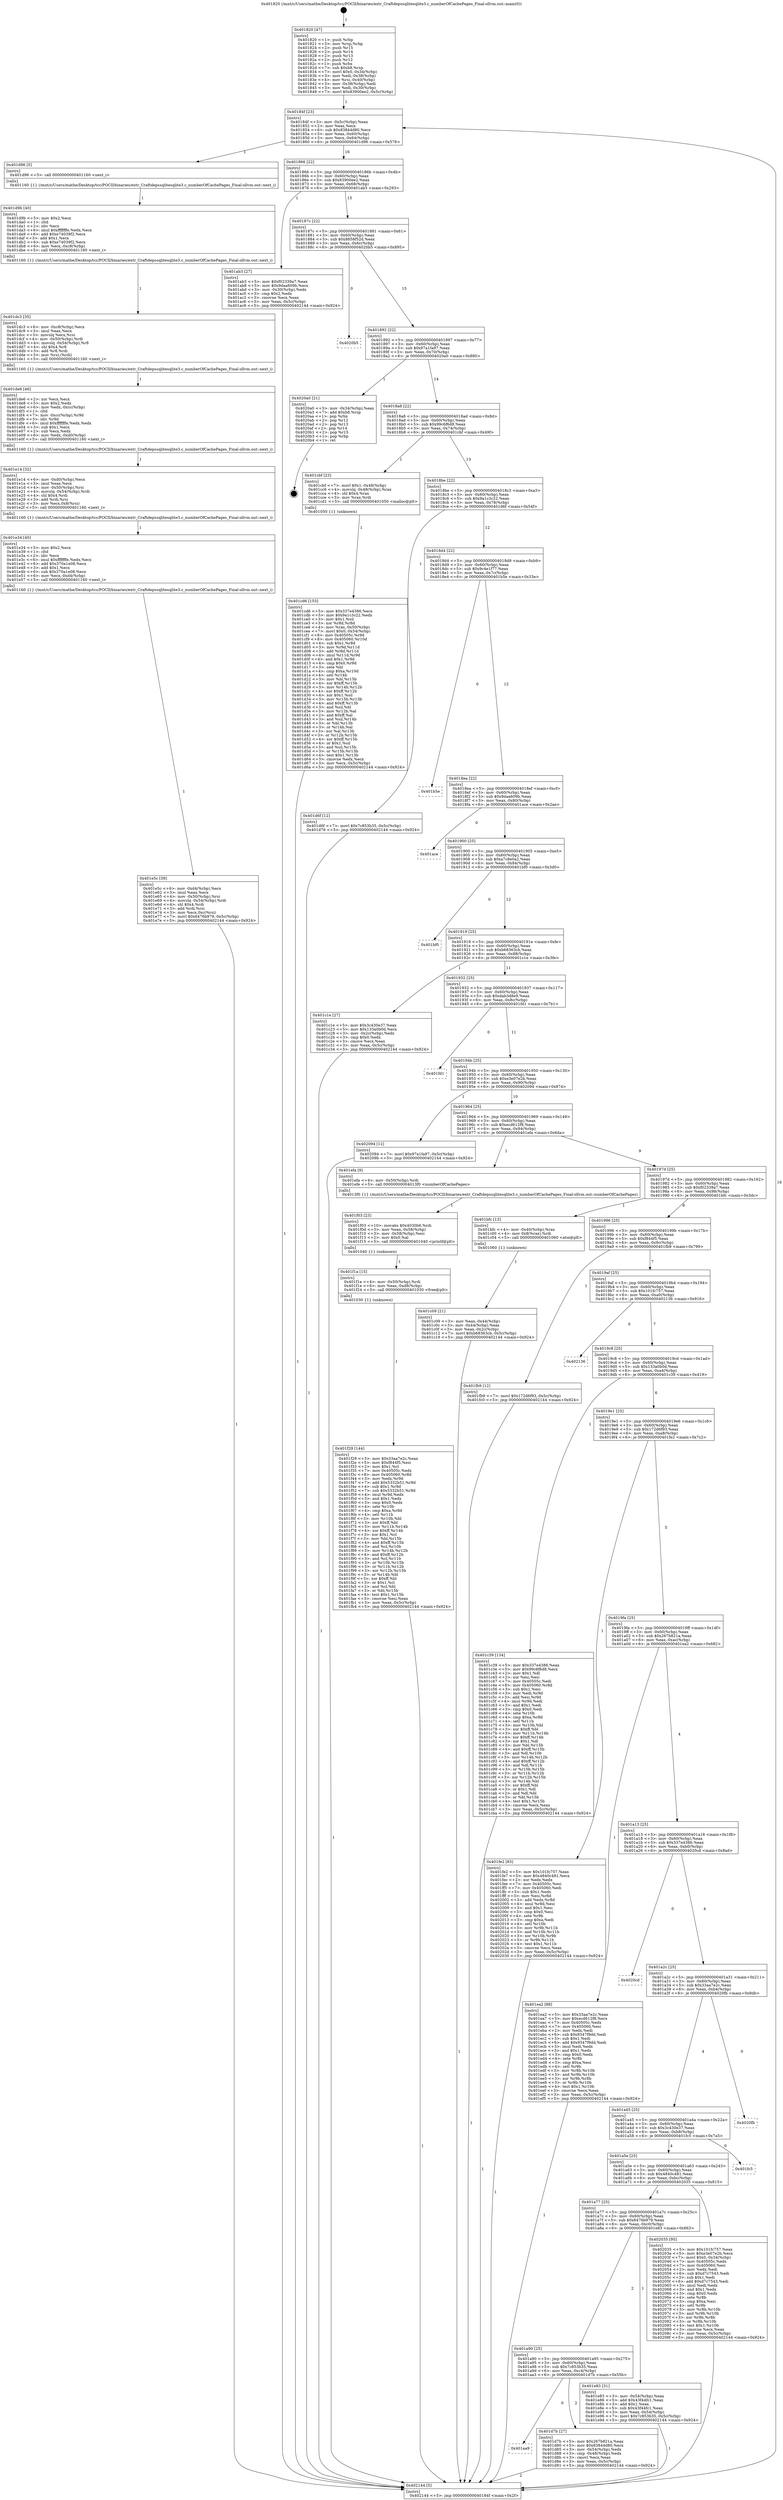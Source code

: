 digraph "0x401820" {
  label = "0x401820 (/mnt/c/Users/mathe/Desktop/tcc/POCII/binaries/extr_Craftdepssqlitesqlite3.c_numberOfCachePages_Final-ollvm.out::main(0))"
  labelloc = "t"
  node[shape=record]

  Entry [label="",width=0.3,height=0.3,shape=circle,fillcolor=black,style=filled]
  "0x40184f" [label="{
     0x40184f [23]\l
     | [instrs]\l
     &nbsp;&nbsp;0x40184f \<+3\>: mov -0x5c(%rbp),%eax\l
     &nbsp;&nbsp;0x401852 \<+2\>: mov %eax,%ecx\l
     &nbsp;&nbsp;0x401854 \<+6\>: sub $0x83844d80,%ecx\l
     &nbsp;&nbsp;0x40185a \<+3\>: mov %eax,-0x60(%rbp)\l
     &nbsp;&nbsp;0x40185d \<+3\>: mov %ecx,-0x64(%rbp)\l
     &nbsp;&nbsp;0x401860 \<+6\>: je 0000000000401d96 \<main+0x576\>\l
  }"]
  "0x401d96" [label="{
     0x401d96 [5]\l
     | [instrs]\l
     &nbsp;&nbsp;0x401d96 \<+5\>: call 0000000000401160 \<next_i\>\l
     | [calls]\l
     &nbsp;&nbsp;0x401160 \{1\} (/mnt/c/Users/mathe/Desktop/tcc/POCII/binaries/extr_Craftdepssqlitesqlite3.c_numberOfCachePages_Final-ollvm.out::next_i)\l
  }"]
  "0x401866" [label="{
     0x401866 [22]\l
     | [instrs]\l
     &nbsp;&nbsp;0x401866 \<+5\>: jmp 000000000040186b \<main+0x4b\>\l
     &nbsp;&nbsp;0x40186b \<+3\>: mov -0x60(%rbp),%eax\l
     &nbsp;&nbsp;0x40186e \<+5\>: sub $0x83900ee2,%eax\l
     &nbsp;&nbsp;0x401873 \<+3\>: mov %eax,-0x68(%rbp)\l
     &nbsp;&nbsp;0x401876 \<+6\>: je 0000000000401ab3 \<main+0x293\>\l
  }"]
  Exit [label="",width=0.3,height=0.3,shape=circle,fillcolor=black,style=filled,peripheries=2]
  "0x401ab3" [label="{
     0x401ab3 [27]\l
     | [instrs]\l
     &nbsp;&nbsp;0x401ab3 \<+5\>: mov $0xf02339a7,%eax\l
     &nbsp;&nbsp;0x401ab8 \<+5\>: mov $0x9daa609b,%ecx\l
     &nbsp;&nbsp;0x401abd \<+3\>: mov -0x30(%rbp),%edx\l
     &nbsp;&nbsp;0x401ac0 \<+3\>: cmp $0x2,%edx\l
     &nbsp;&nbsp;0x401ac3 \<+3\>: cmovne %ecx,%eax\l
     &nbsp;&nbsp;0x401ac6 \<+3\>: mov %eax,-0x5c(%rbp)\l
     &nbsp;&nbsp;0x401ac9 \<+5\>: jmp 0000000000402144 \<main+0x924\>\l
  }"]
  "0x40187c" [label="{
     0x40187c [22]\l
     | [instrs]\l
     &nbsp;&nbsp;0x40187c \<+5\>: jmp 0000000000401881 \<main+0x61\>\l
     &nbsp;&nbsp;0x401881 \<+3\>: mov -0x60(%rbp),%eax\l
     &nbsp;&nbsp;0x401884 \<+5\>: sub $0x8858f52d,%eax\l
     &nbsp;&nbsp;0x401889 \<+3\>: mov %eax,-0x6c(%rbp)\l
     &nbsp;&nbsp;0x40188c \<+6\>: je 00000000004020b5 \<main+0x895\>\l
  }"]
  "0x402144" [label="{
     0x402144 [5]\l
     | [instrs]\l
     &nbsp;&nbsp;0x402144 \<+5\>: jmp 000000000040184f \<main+0x2f\>\l
  }"]
  "0x401820" [label="{
     0x401820 [47]\l
     | [instrs]\l
     &nbsp;&nbsp;0x401820 \<+1\>: push %rbp\l
     &nbsp;&nbsp;0x401821 \<+3\>: mov %rsp,%rbp\l
     &nbsp;&nbsp;0x401824 \<+2\>: push %r15\l
     &nbsp;&nbsp;0x401826 \<+2\>: push %r14\l
     &nbsp;&nbsp;0x401828 \<+2\>: push %r13\l
     &nbsp;&nbsp;0x40182a \<+2\>: push %r12\l
     &nbsp;&nbsp;0x40182c \<+1\>: push %rbx\l
     &nbsp;&nbsp;0x40182d \<+7\>: sub $0xb8,%rsp\l
     &nbsp;&nbsp;0x401834 \<+7\>: movl $0x0,-0x34(%rbp)\l
     &nbsp;&nbsp;0x40183b \<+3\>: mov %edi,-0x38(%rbp)\l
     &nbsp;&nbsp;0x40183e \<+4\>: mov %rsi,-0x40(%rbp)\l
     &nbsp;&nbsp;0x401842 \<+3\>: mov -0x38(%rbp),%edi\l
     &nbsp;&nbsp;0x401845 \<+3\>: mov %edi,-0x30(%rbp)\l
     &nbsp;&nbsp;0x401848 \<+7\>: movl $0x83900ee2,-0x5c(%rbp)\l
  }"]
  "0x401f29" [label="{
     0x401f29 [144]\l
     | [instrs]\l
     &nbsp;&nbsp;0x401f29 \<+5\>: mov $0x33aa7e2c,%eax\l
     &nbsp;&nbsp;0x401f2e \<+5\>: mov $0xf844f5,%esi\l
     &nbsp;&nbsp;0x401f33 \<+2\>: mov $0x1,%cl\l
     &nbsp;&nbsp;0x401f35 \<+7\>: mov 0x40505c,%edx\l
     &nbsp;&nbsp;0x401f3c \<+8\>: mov 0x405060,%r8d\l
     &nbsp;&nbsp;0x401f44 \<+3\>: mov %edx,%r9d\l
     &nbsp;&nbsp;0x401f47 \<+7\>: add $0x5332b51,%r9d\l
     &nbsp;&nbsp;0x401f4e \<+4\>: sub $0x1,%r9d\l
     &nbsp;&nbsp;0x401f52 \<+7\>: sub $0x5332b51,%r9d\l
     &nbsp;&nbsp;0x401f59 \<+4\>: imul %r9d,%edx\l
     &nbsp;&nbsp;0x401f5d \<+3\>: and $0x1,%edx\l
     &nbsp;&nbsp;0x401f60 \<+3\>: cmp $0x0,%edx\l
     &nbsp;&nbsp;0x401f63 \<+4\>: sete %r10b\l
     &nbsp;&nbsp;0x401f67 \<+4\>: cmp $0xa,%r8d\l
     &nbsp;&nbsp;0x401f6b \<+4\>: setl %r11b\l
     &nbsp;&nbsp;0x401f6f \<+3\>: mov %r10b,%bl\l
     &nbsp;&nbsp;0x401f72 \<+3\>: xor $0xff,%bl\l
     &nbsp;&nbsp;0x401f75 \<+3\>: mov %r11b,%r14b\l
     &nbsp;&nbsp;0x401f78 \<+4\>: xor $0xff,%r14b\l
     &nbsp;&nbsp;0x401f7c \<+3\>: xor $0x1,%cl\l
     &nbsp;&nbsp;0x401f7f \<+3\>: mov %bl,%r15b\l
     &nbsp;&nbsp;0x401f82 \<+4\>: and $0xff,%r15b\l
     &nbsp;&nbsp;0x401f86 \<+3\>: and %cl,%r10b\l
     &nbsp;&nbsp;0x401f89 \<+3\>: mov %r14b,%r12b\l
     &nbsp;&nbsp;0x401f8c \<+4\>: and $0xff,%r12b\l
     &nbsp;&nbsp;0x401f90 \<+3\>: and %cl,%r11b\l
     &nbsp;&nbsp;0x401f93 \<+3\>: or %r10b,%r15b\l
     &nbsp;&nbsp;0x401f96 \<+3\>: or %r11b,%r12b\l
     &nbsp;&nbsp;0x401f99 \<+3\>: xor %r12b,%r15b\l
     &nbsp;&nbsp;0x401f9c \<+3\>: or %r14b,%bl\l
     &nbsp;&nbsp;0x401f9f \<+3\>: xor $0xff,%bl\l
     &nbsp;&nbsp;0x401fa2 \<+3\>: or $0x1,%cl\l
     &nbsp;&nbsp;0x401fa5 \<+2\>: and %cl,%bl\l
     &nbsp;&nbsp;0x401fa7 \<+3\>: or %bl,%r15b\l
     &nbsp;&nbsp;0x401faa \<+4\>: test $0x1,%r15b\l
     &nbsp;&nbsp;0x401fae \<+3\>: cmovne %esi,%eax\l
     &nbsp;&nbsp;0x401fb1 \<+3\>: mov %eax,-0x5c(%rbp)\l
     &nbsp;&nbsp;0x401fb4 \<+5\>: jmp 0000000000402144 \<main+0x924\>\l
  }"]
  "0x4020b5" [label="{
     0x4020b5\l
  }", style=dashed]
  "0x401892" [label="{
     0x401892 [22]\l
     | [instrs]\l
     &nbsp;&nbsp;0x401892 \<+5\>: jmp 0000000000401897 \<main+0x77\>\l
     &nbsp;&nbsp;0x401897 \<+3\>: mov -0x60(%rbp),%eax\l
     &nbsp;&nbsp;0x40189a \<+5\>: sub $0x97a1fa97,%eax\l
     &nbsp;&nbsp;0x40189f \<+3\>: mov %eax,-0x70(%rbp)\l
     &nbsp;&nbsp;0x4018a2 \<+6\>: je 00000000004020a0 \<main+0x880\>\l
  }"]
  "0x401f1a" [label="{
     0x401f1a [15]\l
     | [instrs]\l
     &nbsp;&nbsp;0x401f1a \<+4\>: mov -0x50(%rbp),%rdi\l
     &nbsp;&nbsp;0x401f1e \<+6\>: mov %eax,-0xd8(%rbp)\l
     &nbsp;&nbsp;0x401f24 \<+5\>: call 0000000000401030 \<free@plt\>\l
     | [calls]\l
     &nbsp;&nbsp;0x401030 \{1\} (unknown)\l
  }"]
  "0x4020a0" [label="{
     0x4020a0 [21]\l
     | [instrs]\l
     &nbsp;&nbsp;0x4020a0 \<+3\>: mov -0x34(%rbp),%eax\l
     &nbsp;&nbsp;0x4020a3 \<+7\>: add $0xb8,%rsp\l
     &nbsp;&nbsp;0x4020aa \<+1\>: pop %rbx\l
     &nbsp;&nbsp;0x4020ab \<+2\>: pop %r12\l
     &nbsp;&nbsp;0x4020ad \<+2\>: pop %r13\l
     &nbsp;&nbsp;0x4020af \<+2\>: pop %r14\l
     &nbsp;&nbsp;0x4020b1 \<+2\>: pop %r15\l
     &nbsp;&nbsp;0x4020b3 \<+1\>: pop %rbp\l
     &nbsp;&nbsp;0x4020b4 \<+1\>: ret\l
  }"]
  "0x4018a8" [label="{
     0x4018a8 [22]\l
     | [instrs]\l
     &nbsp;&nbsp;0x4018a8 \<+5\>: jmp 00000000004018ad \<main+0x8d\>\l
     &nbsp;&nbsp;0x4018ad \<+3\>: mov -0x60(%rbp),%eax\l
     &nbsp;&nbsp;0x4018b0 \<+5\>: sub $0x99c6f6d8,%eax\l
     &nbsp;&nbsp;0x4018b5 \<+3\>: mov %eax,-0x74(%rbp)\l
     &nbsp;&nbsp;0x4018b8 \<+6\>: je 0000000000401cbf \<main+0x49f\>\l
  }"]
  "0x401f03" [label="{
     0x401f03 [23]\l
     | [instrs]\l
     &nbsp;&nbsp;0x401f03 \<+10\>: movabs $0x4030b6,%rdi\l
     &nbsp;&nbsp;0x401f0d \<+3\>: mov %eax,-0x58(%rbp)\l
     &nbsp;&nbsp;0x401f10 \<+3\>: mov -0x58(%rbp),%esi\l
     &nbsp;&nbsp;0x401f13 \<+2\>: mov $0x0,%al\l
     &nbsp;&nbsp;0x401f15 \<+5\>: call 0000000000401040 \<printf@plt\>\l
     | [calls]\l
     &nbsp;&nbsp;0x401040 \{1\} (unknown)\l
  }"]
  "0x401cbf" [label="{
     0x401cbf [23]\l
     | [instrs]\l
     &nbsp;&nbsp;0x401cbf \<+7\>: movl $0x1,-0x48(%rbp)\l
     &nbsp;&nbsp;0x401cc6 \<+4\>: movslq -0x48(%rbp),%rax\l
     &nbsp;&nbsp;0x401cca \<+4\>: shl $0x4,%rax\l
     &nbsp;&nbsp;0x401cce \<+3\>: mov %rax,%rdi\l
     &nbsp;&nbsp;0x401cd1 \<+5\>: call 0000000000401050 \<malloc@plt\>\l
     | [calls]\l
     &nbsp;&nbsp;0x401050 \{1\} (unknown)\l
  }"]
  "0x4018be" [label="{
     0x4018be [22]\l
     | [instrs]\l
     &nbsp;&nbsp;0x4018be \<+5\>: jmp 00000000004018c3 \<main+0xa3\>\l
     &nbsp;&nbsp;0x4018c3 \<+3\>: mov -0x60(%rbp),%eax\l
     &nbsp;&nbsp;0x4018c6 \<+5\>: sub $0x9a1c3c22,%eax\l
     &nbsp;&nbsp;0x4018cb \<+3\>: mov %eax,-0x78(%rbp)\l
     &nbsp;&nbsp;0x4018ce \<+6\>: je 0000000000401d6f \<main+0x54f\>\l
  }"]
  "0x401e5c" [label="{
     0x401e5c [39]\l
     | [instrs]\l
     &nbsp;&nbsp;0x401e5c \<+6\>: mov -0xd4(%rbp),%ecx\l
     &nbsp;&nbsp;0x401e62 \<+3\>: imul %eax,%ecx\l
     &nbsp;&nbsp;0x401e65 \<+4\>: mov -0x50(%rbp),%rsi\l
     &nbsp;&nbsp;0x401e69 \<+4\>: movslq -0x54(%rbp),%rdi\l
     &nbsp;&nbsp;0x401e6d \<+4\>: shl $0x4,%rdi\l
     &nbsp;&nbsp;0x401e71 \<+3\>: add %rdi,%rsi\l
     &nbsp;&nbsp;0x401e74 \<+3\>: mov %ecx,0xc(%rsi)\l
     &nbsp;&nbsp;0x401e77 \<+7\>: movl $0x6476b979,-0x5c(%rbp)\l
     &nbsp;&nbsp;0x401e7e \<+5\>: jmp 0000000000402144 \<main+0x924\>\l
  }"]
  "0x401d6f" [label="{
     0x401d6f [12]\l
     | [instrs]\l
     &nbsp;&nbsp;0x401d6f \<+7\>: movl $0x7c853b35,-0x5c(%rbp)\l
     &nbsp;&nbsp;0x401d76 \<+5\>: jmp 0000000000402144 \<main+0x924\>\l
  }"]
  "0x4018d4" [label="{
     0x4018d4 [22]\l
     | [instrs]\l
     &nbsp;&nbsp;0x4018d4 \<+5\>: jmp 00000000004018d9 \<main+0xb9\>\l
     &nbsp;&nbsp;0x4018d9 \<+3\>: mov -0x60(%rbp),%eax\l
     &nbsp;&nbsp;0x4018dc \<+5\>: sub $0x9c4e1f77,%eax\l
     &nbsp;&nbsp;0x4018e1 \<+3\>: mov %eax,-0x7c(%rbp)\l
     &nbsp;&nbsp;0x4018e4 \<+6\>: je 0000000000401b5e \<main+0x33e\>\l
  }"]
  "0x401e34" [label="{
     0x401e34 [40]\l
     | [instrs]\l
     &nbsp;&nbsp;0x401e34 \<+5\>: mov $0x2,%ecx\l
     &nbsp;&nbsp;0x401e39 \<+1\>: cltd\l
     &nbsp;&nbsp;0x401e3a \<+2\>: idiv %ecx\l
     &nbsp;&nbsp;0x401e3c \<+6\>: imul $0xfffffffe,%edx,%ecx\l
     &nbsp;&nbsp;0x401e42 \<+6\>: add $0x370a1e08,%ecx\l
     &nbsp;&nbsp;0x401e48 \<+3\>: add $0x1,%ecx\l
     &nbsp;&nbsp;0x401e4b \<+6\>: sub $0x370a1e08,%ecx\l
     &nbsp;&nbsp;0x401e51 \<+6\>: mov %ecx,-0xd4(%rbp)\l
     &nbsp;&nbsp;0x401e57 \<+5\>: call 0000000000401160 \<next_i\>\l
     | [calls]\l
     &nbsp;&nbsp;0x401160 \{1\} (/mnt/c/Users/mathe/Desktop/tcc/POCII/binaries/extr_Craftdepssqlitesqlite3.c_numberOfCachePages_Final-ollvm.out::next_i)\l
  }"]
  "0x401b5e" [label="{
     0x401b5e\l
  }", style=dashed]
  "0x4018ea" [label="{
     0x4018ea [22]\l
     | [instrs]\l
     &nbsp;&nbsp;0x4018ea \<+5\>: jmp 00000000004018ef \<main+0xcf\>\l
     &nbsp;&nbsp;0x4018ef \<+3\>: mov -0x60(%rbp),%eax\l
     &nbsp;&nbsp;0x4018f2 \<+5\>: sub $0x9daa609b,%eax\l
     &nbsp;&nbsp;0x4018f7 \<+3\>: mov %eax,-0x80(%rbp)\l
     &nbsp;&nbsp;0x4018fa \<+6\>: je 0000000000401ace \<main+0x2ae\>\l
  }"]
  "0x401e14" [label="{
     0x401e14 [32]\l
     | [instrs]\l
     &nbsp;&nbsp;0x401e14 \<+6\>: mov -0xd0(%rbp),%ecx\l
     &nbsp;&nbsp;0x401e1a \<+3\>: imul %eax,%ecx\l
     &nbsp;&nbsp;0x401e1d \<+4\>: mov -0x50(%rbp),%rsi\l
     &nbsp;&nbsp;0x401e21 \<+4\>: movslq -0x54(%rbp),%rdi\l
     &nbsp;&nbsp;0x401e25 \<+4\>: shl $0x4,%rdi\l
     &nbsp;&nbsp;0x401e29 \<+3\>: add %rdi,%rsi\l
     &nbsp;&nbsp;0x401e2c \<+3\>: mov %ecx,0x8(%rsi)\l
     &nbsp;&nbsp;0x401e2f \<+5\>: call 0000000000401160 \<next_i\>\l
     | [calls]\l
     &nbsp;&nbsp;0x401160 \{1\} (/mnt/c/Users/mathe/Desktop/tcc/POCII/binaries/extr_Craftdepssqlitesqlite3.c_numberOfCachePages_Final-ollvm.out::next_i)\l
  }"]
  "0x401ace" [label="{
     0x401ace\l
  }", style=dashed]
  "0x401900" [label="{
     0x401900 [25]\l
     | [instrs]\l
     &nbsp;&nbsp;0x401900 \<+5\>: jmp 0000000000401905 \<main+0xe5\>\l
     &nbsp;&nbsp;0x401905 \<+3\>: mov -0x60(%rbp),%eax\l
     &nbsp;&nbsp;0x401908 \<+5\>: sub $0xa7c8e0a2,%eax\l
     &nbsp;&nbsp;0x40190d \<+6\>: mov %eax,-0x84(%rbp)\l
     &nbsp;&nbsp;0x401913 \<+6\>: je 0000000000401bf0 \<main+0x3d0\>\l
  }"]
  "0x401de6" [label="{
     0x401de6 [46]\l
     | [instrs]\l
     &nbsp;&nbsp;0x401de6 \<+2\>: xor %ecx,%ecx\l
     &nbsp;&nbsp;0x401de8 \<+5\>: mov $0x2,%edx\l
     &nbsp;&nbsp;0x401ded \<+6\>: mov %edx,-0xcc(%rbp)\l
     &nbsp;&nbsp;0x401df3 \<+1\>: cltd\l
     &nbsp;&nbsp;0x401df4 \<+7\>: mov -0xcc(%rbp),%r9d\l
     &nbsp;&nbsp;0x401dfb \<+3\>: idiv %r9d\l
     &nbsp;&nbsp;0x401dfe \<+6\>: imul $0xfffffffe,%edx,%edx\l
     &nbsp;&nbsp;0x401e04 \<+3\>: sub $0x1,%ecx\l
     &nbsp;&nbsp;0x401e07 \<+2\>: sub %ecx,%edx\l
     &nbsp;&nbsp;0x401e09 \<+6\>: mov %edx,-0xd0(%rbp)\l
     &nbsp;&nbsp;0x401e0f \<+5\>: call 0000000000401160 \<next_i\>\l
     | [calls]\l
     &nbsp;&nbsp;0x401160 \{1\} (/mnt/c/Users/mathe/Desktop/tcc/POCII/binaries/extr_Craftdepssqlitesqlite3.c_numberOfCachePages_Final-ollvm.out::next_i)\l
  }"]
  "0x401bf0" [label="{
     0x401bf0\l
  }", style=dashed]
  "0x401919" [label="{
     0x401919 [25]\l
     | [instrs]\l
     &nbsp;&nbsp;0x401919 \<+5\>: jmp 000000000040191e \<main+0xfe\>\l
     &nbsp;&nbsp;0x40191e \<+3\>: mov -0x60(%rbp),%eax\l
     &nbsp;&nbsp;0x401921 \<+5\>: sub $0xb68363cb,%eax\l
     &nbsp;&nbsp;0x401926 \<+6\>: mov %eax,-0x88(%rbp)\l
     &nbsp;&nbsp;0x40192c \<+6\>: je 0000000000401c1e \<main+0x3fe\>\l
  }"]
  "0x401dc3" [label="{
     0x401dc3 [35]\l
     | [instrs]\l
     &nbsp;&nbsp;0x401dc3 \<+6\>: mov -0xc8(%rbp),%ecx\l
     &nbsp;&nbsp;0x401dc9 \<+3\>: imul %eax,%ecx\l
     &nbsp;&nbsp;0x401dcc \<+3\>: movslq %ecx,%rsi\l
     &nbsp;&nbsp;0x401dcf \<+4\>: mov -0x50(%rbp),%rdi\l
     &nbsp;&nbsp;0x401dd3 \<+4\>: movslq -0x54(%rbp),%r8\l
     &nbsp;&nbsp;0x401dd7 \<+4\>: shl $0x4,%r8\l
     &nbsp;&nbsp;0x401ddb \<+3\>: add %r8,%rdi\l
     &nbsp;&nbsp;0x401dde \<+3\>: mov %rsi,(%rdi)\l
     &nbsp;&nbsp;0x401de1 \<+5\>: call 0000000000401160 \<next_i\>\l
     | [calls]\l
     &nbsp;&nbsp;0x401160 \{1\} (/mnt/c/Users/mathe/Desktop/tcc/POCII/binaries/extr_Craftdepssqlitesqlite3.c_numberOfCachePages_Final-ollvm.out::next_i)\l
  }"]
  "0x401c1e" [label="{
     0x401c1e [27]\l
     | [instrs]\l
     &nbsp;&nbsp;0x401c1e \<+5\>: mov $0x3c430e37,%eax\l
     &nbsp;&nbsp;0x401c23 \<+5\>: mov $0x133a0b0d,%ecx\l
     &nbsp;&nbsp;0x401c28 \<+3\>: mov -0x2c(%rbp),%edx\l
     &nbsp;&nbsp;0x401c2b \<+3\>: cmp $0x0,%edx\l
     &nbsp;&nbsp;0x401c2e \<+3\>: cmove %ecx,%eax\l
     &nbsp;&nbsp;0x401c31 \<+3\>: mov %eax,-0x5c(%rbp)\l
     &nbsp;&nbsp;0x401c34 \<+5\>: jmp 0000000000402144 \<main+0x924\>\l
  }"]
  "0x401932" [label="{
     0x401932 [25]\l
     | [instrs]\l
     &nbsp;&nbsp;0x401932 \<+5\>: jmp 0000000000401937 \<main+0x117\>\l
     &nbsp;&nbsp;0x401937 \<+3\>: mov -0x60(%rbp),%eax\l
     &nbsp;&nbsp;0x40193a \<+5\>: sub $0xdab3d8e9,%eax\l
     &nbsp;&nbsp;0x40193f \<+6\>: mov %eax,-0x8c(%rbp)\l
     &nbsp;&nbsp;0x401945 \<+6\>: je 0000000000401fd1 \<main+0x7b1\>\l
  }"]
  "0x401d9b" [label="{
     0x401d9b [40]\l
     | [instrs]\l
     &nbsp;&nbsp;0x401d9b \<+5\>: mov $0x2,%ecx\l
     &nbsp;&nbsp;0x401da0 \<+1\>: cltd\l
     &nbsp;&nbsp;0x401da1 \<+2\>: idiv %ecx\l
     &nbsp;&nbsp;0x401da3 \<+6\>: imul $0xfffffffe,%edx,%ecx\l
     &nbsp;&nbsp;0x401da9 \<+6\>: add $0xe74039f2,%ecx\l
     &nbsp;&nbsp;0x401daf \<+3\>: add $0x1,%ecx\l
     &nbsp;&nbsp;0x401db2 \<+6\>: sub $0xe74039f2,%ecx\l
     &nbsp;&nbsp;0x401db8 \<+6\>: mov %ecx,-0xc8(%rbp)\l
     &nbsp;&nbsp;0x401dbe \<+5\>: call 0000000000401160 \<next_i\>\l
     | [calls]\l
     &nbsp;&nbsp;0x401160 \{1\} (/mnt/c/Users/mathe/Desktop/tcc/POCII/binaries/extr_Craftdepssqlitesqlite3.c_numberOfCachePages_Final-ollvm.out::next_i)\l
  }"]
  "0x401fd1" [label="{
     0x401fd1\l
  }", style=dashed]
  "0x40194b" [label="{
     0x40194b [25]\l
     | [instrs]\l
     &nbsp;&nbsp;0x40194b \<+5\>: jmp 0000000000401950 \<main+0x130\>\l
     &nbsp;&nbsp;0x401950 \<+3\>: mov -0x60(%rbp),%eax\l
     &nbsp;&nbsp;0x401953 \<+5\>: sub $0xe3e07e2b,%eax\l
     &nbsp;&nbsp;0x401958 \<+6\>: mov %eax,-0x90(%rbp)\l
     &nbsp;&nbsp;0x40195e \<+6\>: je 0000000000402094 \<main+0x874\>\l
  }"]
  "0x401aa9" [label="{
     0x401aa9\l
  }", style=dashed]
  "0x402094" [label="{
     0x402094 [12]\l
     | [instrs]\l
     &nbsp;&nbsp;0x402094 \<+7\>: movl $0x97a1fa97,-0x5c(%rbp)\l
     &nbsp;&nbsp;0x40209b \<+5\>: jmp 0000000000402144 \<main+0x924\>\l
  }"]
  "0x401964" [label="{
     0x401964 [25]\l
     | [instrs]\l
     &nbsp;&nbsp;0x401964 \<+5\>: jmp 0000000000401969 \<main+0x149\>\l
     &nbsp;&nbsp;0x401969 \<+3\>: mov -0x60(%rbp),%eax\l
     &nbsp;&nbsp;0x40196c \<+5\>: sub $0xecd612f8,%eax\l
     &nbsp;&nbsp;0x401971 \<+6\>: mov %eax,-0x94(%rbp)\l
     &nbsp;&nbsp;0x401977 \<+6\>: je 0000000000401efa \<main+0x6da\>\l
  }"]
  "0x401d7b" [label="{
     0x401d7b [27]\l
     | [instrs]\l
     &nbsp;&nbsp;0x401d7b \<+5\>: mov $0x267b821a,%eax\l
     &nbsp;&nbsp;0x401d80 \<+5\>: mov $0x83844d80,%ecx\l
     &nbsp;&nbsp;0x401d85 \<+3\>: mov -0x54(%rbp),%edx\l
     &nbsp;&nbsp;0x401d88 \<+3\>: cmp -0x48(%rbp),%edx\l
     &nbsp;&nbsp;0x401d8b \<+3\>: cmovl %ecx,%eax\l
     &nbsp;&nbsp;0x401d8e \<+3\>: mov %eax,-0x5c(%rbp)\l
     &nbsp;&nbsp;0x401d91 \<+5\>: jmp 0000000000402144 \<main+0x924\>\l
  }"]
  "0x401efa" [label="{
     0x401efa [9]\l
     | [instrs]\l
     &nbsp;&nbsp;0x401efa \<+4\>: mov -0x50(%rbp),%rdi\l
     &nbsp;&nbsp;0x401efe \<+5\>: call 00000000004013f0 \<numberOfCachePages\>\l
     | [calls]\l
     &nbsp;&nbsp;0x4013f0 \{1\} (/mnt/c/Users/mathe/Desktop/tcc/POCII/binaries/extr_Craftdepssqlitesqlite3.c_numberOfCachePages_Final-ollvm.out::numberOfCachePages)\l
  }"]
  "0x40197d" [label="{
     0x40197d [25]\l
     | [instrs]\l
     &nbsp;&nbsp;0x40197d \<+5\>: jmp 0000000000401982 \<main+0x162\>\l
     &nbsp;&nbsp;0x401982 \<+3\>: mov -0x60(%rbp),%eax\l
     &nbsp;&nbsp;0x401985 \<+5\>: sub $0xf02339a7,%eax\l
     &nbsp;&nbsp;0x40198a \<+6\>: mov %eax,-0x98(%rbp)\l
     &nbsp;&nbsp;0x401990 \<+6\>: je 0000000000401bfc \<main+0x3dc\>\l
  }"]
  "0x401a90" [label="{
     0x401a90 [25]\l
     | [instrs]\l
     &nbsp;&nbsp;0x401a90 \<+5\>: jmp 0000000000401a95 \<main+0x275\>\l
     &nbsp;&nbsp;0x401a95 \<+3\>: mov -0x60(%rbp),%eax\l
     &nbsp;&nbsp;0x401a98 \<+5\>: sub $0x7c853b35,%eax\l
     &nbsp;&nbsp;0x401a9d \<+6\>: mov %eax,-0xc4(%rbp)\l
     &nbsp;&nbsp;0x401aa3 \<+6\>: je 0000000000401d7b \<main+0x55b\>\l
  }"]
  "0x401bfc" [label="{
     0x401bfc [13]\l
     | [instrs]\l
     &nbsp;&nbsp;0x401bfc \<+4\>: mov -0x40(%rbp),%rax\l
     &nbsp;&nbsp;0x401c00 \<+4\>: mov 0x8(%rax),%rdi\l
     &nbsp;&nbsp;0x401c04 \<+5\>: call 0000000000401060 \<atoi@plt\>\l
     | [calls]\l
     &nbsp;&nbsp;0x401060 \{1\} (unknown)\l
  }"]
  "0x401996" [label="{
     0x401996 [25]\l
     | [instrs]\l
     &nbsp;&nbsp;0x401996 \<+5\>: jmp 000000000040199b \<main+0x17b\>\l
     &nbsp;&nbsp;0x40199b \<+3\>: mov -0x60(%rbp),%eax\l
     &nbsp;&nbsp;0x40199e \<+5\>: sub $0xf844f5,%eax\l
     &nbsp;&nbsp;0x4019a3 \<+6\>: mov %eax,-0x9c(%rbp)\l
     &nbsp;&nbsp;0x4019a9 \<+6\>: je 0000000000401fb9 \<main+0x799\>\l
  }"]
  "0x401c09" [label="{
     0x401c09 [21]\l
     | [instrs]\l
     &nbsp;&nbsp;0x401c09 \<+3\>: mov %eax,-0x44(%rbp)\l
     &nbsp;&nbsp;0x401c0c \<+3\>: mov -0x44(%rbp),%eax\l
     &nbsp;&nbsp;0x401c0f \<+3\>: mov %eax,-0x2c(%rbp)\l
     &nbsp;&nbsp;0x401c12 \<+7\>: movl $0xb68363cb,-0x5c(%rbp)\l
     &nbsp;&nbsp;0x401c19 \<+5\>: jmp 0000000000402144 \<main+0x924\>\l
  }"]
  "0x401e83" [label="{
     0x401e83 [31]\l
     | [instrs]\l
     &nbsp;&nbsp;0x401e83 \<+3\>: mov -0x54(%rbp),%eax\l
     &nbsp;&nbsp;0x401e86 \<+5\>: add $0x43f44fc1,%eax\l
     &nbsp;&nbsp;0x401e8b \<+3\>: add $0x1,%eax\l
     &nbsp;&nbsp;0x401e8e \<+5\>: sub $0x43f44fc1,%eax\l
     &nbsp;&nbsp;0x401e93 \<+3\>: mov %eax,-0x54(%rbp)\l
     &nbsp;&nbsp;0x401e96 \<+7\>: movl $0x7c853b35,-0x5c(%rbp)\l
     &nbsp;&nbsp;0x401e9d \<+5\>: jmp 0000000000402144 \<main+0x924\>\l
  }"]
  "0x401fb9" [label="{
     0x401fb9 [12]\l
     | [instrs]\l
     &nbsp;&nbsp;0x401fb9 \<+7\>: movl $0x172d6f93,-0x5c(%rbp)\l
     &nbsp;&nbsp;0x401fc0 \<+5\>: jmp 0000000000402144 \<main+0x924\>\l
  }"]
  "0x4019af" [label="{
     0x4019af [25]\l
     | [instrs]\l
     &nbsp;&nbsp;0x4019af \<+5\>: jmp 00000000004019b4 \<main+0x194\>\l
     &nbsp;&nbsp;0x4019b4 \<+3\>: mov -0x60(%rbp),%eax\l
     &nbsp;&nbsp;0x4019b7 \<+5\>: sub $0x101fc757,%eax\l
     &nbsp;&nbsp;0x4019bc \<+6\>: mov %eax,-0xa0(%rbp)\l
     &nbsp;&nbsp;0x4019c2 \<+6\>: je 0000000000402136 \<main+0x916\>\l
  }"]
  "0x401a77" [label="{
     0x401a77 [25]\l
     | [instrs]\l
     &nbsp;&nbsp;0x401a77 \<+5\>: jmp 0000000000401a7c \<main+0x25c\>\l
     &nbsp;&nbsp;0x401a7c \<+3\>: mov -0x60(%rbp),%eax\l
     &nbsp;&nbsp;0x401a7f \<+5\>: sub $0x6476b979,%eax\l
     &nbsp;&nbsp;0x401a84 \<+6\>: mov %eax,-0xc0(%rbp)\l
     &nbsp;&nbsp;0x401a8a \<+6\>: je 0000000000401e83 \<main+0x663\>\l
  }"]
  "0x402136" [label="{
     0x402136\l
  }", style=dashed]
  "0x4019c8" [label="{
     0x4019c8 [25]\l
     | [instrs]\l
     &nbsp;&nbsp;0x4019c8 \<+5\>: jmp 00000000004019cd \<main+0x1ad\>\l
     &nbsp;&nbsp;0x4019cd \<+3\>: mov -0x60(%rbp),%eax\l
     &nbsp;&nbsp;0x4019d0 \<+5\>: sub $0x133a0b0d,%eax\l
     &nbsp;&nbsp;0x4019d5 \<+6\>: mov %eax,-0xa4(%rbp)\l
     &nbsp;&nbsp;0x4019db \<+6\>: je 0000000000401c39 \<main+0x419\>\l
  }"]
  "0x402035" [label="{
     0x402035 [95]\l
     | [instrs]\l
     &nbsp;&nbsp;0x402035 \<+5\>: mov $0x101fc757,%eax\l
     &nbsp;&nbsp;0x40203a \<+5\>: mov $0xe3e07e2b,%ecx\l
     &nbsp;&nbsp;0x40203f \<+7\>: movl $0x0,-0x34(%rbp)\l
     &nbsp;&nbsp;0x402046 \<+7\>: mov 0x40505c,%edx\l
     &nbsp;&nbsp;0x40204d \<+7\>: mov 0x405060,%esi\l
     &nbsp;&nbsp;0x402054 \<+2\>: mov %edx,%edi\l
     &nbsp;&nbsp;0x402056 \<+6\>: sub $0xd7c7543,%edi\l
     &nbsp;&nbsp;0x40205c \<+3\>: sub $0x1,%edi\l
     &nbsp;&nbsp;0x40205f \<+6\>: add $0xd7c7543,%edi\l
     &nbsp;&nbsp;0x402065 \<+3\>: imul %edi,%edx\l
     &nbsp;&nbsp;0x402068 \<+3\>: and $0x1,%edx\l
     &nbsp;&nbsp;0x40206b \<+3\>: cmp $0x0,%edx\l
     &nbsp;&nbsp;0x40206e \<+4\>: sete %r8b\l
     &nbsp;&nbsp;0x402072 \<+3\>: cmp $0xa,%esi\l
     &nbsp;&nbsp;0x402075 \<+4\>: setl %r9b\l
     &nbsp;&nbsp;0x402079 \<+3\>: mov %r8b,%r10b\l
     &nbsp;&nbsp;0x40207c \<+3\>: and %r9b,%r10b\l
     &nbsp;&nbsp;0x40207f \<+3\>: xor %r9b,%r8b\l
     &nbsp;&nbsp;0x402082 \<+3\>: or %r8b,%r10b\l
     &nbsp;&nbsp;0x402085 \<+4\>: test $0x1,%r10b\l
     &nbsp;&nbsp;0x402089 \<+3\>: cmovne %ecx,%eax\l
     &nbsp;&nbsp;0x40208c \<+3\>: mov %eax,-0x5c(%rbp)\l
     &nbsp;&nbsp;0x40208f \<+5\>: jmp 0000000000402144 \<main+0x924\>\l
  }"]
  "0x401c39" [label="{
     0x401c39 [134]\l
     | [instrs]\l
     &nbsp;&nbsp;0x401c39 \<+5\>: mov $0x337e4386,%eax\l
     &nbsp;&nbsp;0x401c3e \<+5\>: mov $0x99c6f6d8,%ecx\l
     &nbsp;&nbsp;0x401c43 \<+2\>: mov $0x1,%dl\l
     &nbsp;&nbsp;0x401c45 \<+2\>: xor %esi,%esi\l
     &nbsp;&nbsp;0x401c47 \<+7\>: mov 0x40505c,%edi\l
     &nbsp;&nbsp;0x401c4e \<+8\>: mov 0x405060,%r8d\l
     &nbsp;&nbsp;0x401c56 \<+3\>: sub $0x1,%esi\l
     &nbsp;&nbsp;0x401c59 \<+3\>: mov %edi,%r9d\l
     &nbsp;&nbsp;0x401c5c \<+3\>: add %esi,%r9d\l
     &nbsp;&nbsp;0x401c5f \<+4\>: imul %r9d,%edi\l
     &nbsp;&nbsp;0x401c63 \<+3\>: and $0x1,%edi\l
     &nbsp;&nbsp;0x401c66 \<+3\>: cmp $0x0,%edi\l
     &nbsp;&nbsp;0x401c69 \<+4\>: sete %r10b\l
     &nbsp;&nbsp;0x401c6d \<+4\>: cmp $0xa,%r8d\l
     &nbsp;&nbsp;0x401c71 \<+4\>: setl %r11b\l
     &nbsp;&nbsp;0x401c75 \<+3\>: mov %r10b,%bl\l
     &nbsp;&nbsp;0x401c78 \<+3\>: xor $0xff,%bl\l
     &nbsp;&nbsp;0x401c7b \<+3\>: mov %r11b,%r14b\l
     &nbsp;&nbsp;0x401c7e \<+4\>: xor $0xff,%r14b\l
     &nbsp;&nbsp;0x401c82 \<+3\>: xor $0x1,%dl\l
     &nbsp;&nbsp;0x401c85 \<+3\>: mov %bl,%r15b\l
     &nbsp;&nbsp;0x401c88 \<+4\>: and $0xff,%r15b\l
     &nbsp;&nbsp;0x401c8c \<+3\>: and %dl,%r10b\l
     &nbsp;&nbsp;0x401c8f \<+3\>: mov %r14b,%r12b\l
     &nbsp;&nbsp;0x401c92 \<+4\>: and $0xff,%r12b\l
     &nbsp;&nbsp;0x401c96 \<+3\>: and %dl,%r11b\l
     &nbsp;&nbsp;0x401c99 \<+3\>: or %r10b,%r15b\l
     &nbsp;&nbsp;0x401c9c \<+3\>: or %r11b,%r12b\l
     &nbsp;&nbsp;0x401c9f \<+3\>: xor %r12b,%r15b\l
     &nbsp;&nbsp;0x401ca2 \<+3\>: or %r14b,%bl\l
     &nbsp;&nbsp;0x401ca5 \<+3\>: xor $0xff,%bl\l
     &nbsp;&nbsp;0x401ca8 \<+3\>: or $0x1,%dl\l
     &nbsp;&nbsp;0x401cab \<+2\>: and %dl,%bl\l
     &nbsp;&nbsp;0x401cad \<+3\>: or %bl,%r15b\l
     &nbsp;&nbsp;0x401cb0 \<+4\>: test $0x1,%r15b\l
     &nbsp;&nbsp;0x401cb4 \<+3\>: cmovne %ecx,%eax\l
     &nbsp;&nbsp;0x401cb7 \<+3\>: mov %eax,-0x5c(%rbp)\l
     &nbsp;&nbsp;0x401cba \<+5\>: jmp 0000000000402144 \<main+0x924\>\l
  }"]
  "0x4019e1" [label="{
     0x4019e1 [25]\l
     | [instrs]\l
     &nbsp;&nbsp;0x4019e1 \<+5\>: jmp 00000000004019e6 \<main+0x1c6\>\l
     &nbsp;&nbsp;0x4019e6 \<+3\>: mov -0x60(%rbp),%eax\l
     &nbsp;&nbsp;0x4019e9 \<+5\>: sub $0x172d6f93,%eax\l
     &nbsp;&nbsp;0x4019ee \<+6\>: mov %eax,-0xa8(%rbp)\l
     &nbsp;&nbsp;0x4019f4 \<+6\>: je 0000000000401fe2 \<main+0x7c2\>\l
  }"]
  "0x401cd6" [label="{
     0x401cd6 [153]\l
     | [instrs]\l
     &nbsp;&nbsp;0x401cd6 \<+5\>: mov $0x337e4386,%ecx\l
     &nbsp;&nbsp;0x401cdb \<+5\>: mov $0x9a1c3c22,%edx\l
     &nbsp;&nbsp;0x401ce0 \<+3\>: mov $0x1,%sil\l
     &nbsp;&nbsp;0x401ce3 \<+3\>: xor %r8d,%r8d\l
     &nbsp;&nbsp;0x401ce6 \<+4\>: mov %rax,-0x50(%rbp)\l
     &nbsp;&nbsp;0x401cea \<+7\>: movl $0x0,-0x54(%rbp)\l
     &nbsp;&nbsp;0x401cf1 \<+8\>: mov 0x40505c,%r9d\l
     &nbsp;&nbsp;0x401cf9 \<+8\>: mov 0x405060,%r10d\l
     &nbsp;&nbsp;0x401d01 \<+4\>: sub $0x1,%r8d\l
     &nbsp;&nbsp;0x401d05 \<+3\>: mov %r9d,%r11d\l
     &nbsp;&nbsp;0x401d08 \<+3\>: add %r8d,%r11d\l
     &nbsp;&nbsp;0x401d0b \<+4\>: imul %r11d,%r9d\l
     &nbsp;&nbsp;0x401d0f \<+4\>: and $0x1,%r9d\l
     &nbsp;&nbsp;0x401d13 \<+4\>: cmp $0x0,%r9d\l
     &nbsp;&nbsp;0x401d17 \<+3\>: sete %bl\l
     &nbsp;&nbsp;0x401d1a \<+4\>: cmp $0xa,%r10d\l
     &nbsp;&nbsp;0x401d1e \<+4\>: setl %r14b\l
     &nbsp;&nbsp;0x401d22 \<+3\>: mov %bl,%r15b\l
     &nbsp;&nbsp;0x401d25 \<+4\>: xor $0xff,%r15b\l
     &nbsp;&nbsp;0x401d29 \<+3\>: mov %r14b,%r12b\l
     &nbsp;&nbsp;0x401d2c \<+4\>: xor $0xff,%r12b\l
     &nbsp;&nbsp;0x401d30 \<+4\>: xor $0x1,%sil\l
     &nbsp;&nbsp;0x401d34 \<+3\>: mov %r15b,%r13b\l
     &nbsp;&nbsp;0x401d37 \<+4\>: and $0xff,%r13b\l
     &nbsp;&nbsp;0x401d3b \<+3\>: and %sil,%bl\l
     &nbsp;&nbsp;0x401d3e \<+3\>: mov %r12b,%al\l
     &nbsp;&nbsp;0x401d41 \<+2\>: and $0xff,%al\l
     &nbsp;&nbsp;0x401d43 \<+3\>: and %sil,%r14b\l
     &nbsp;&nbsp;0x401d46 \<+3\>: or %bl,%r13b\l
     &nbsp;&nbsp;0x401d49 \<+3\>: or %r14b,%al\l
     &nbsp;&nbsp;0x401d4c \<+3\>: xor %al,%r13b\l
     &nbsp;&nbsp;0x401d4f \<+3\>: or %r12b,%r15b\l
     &nbsp;&nbsp;0x401d52 \<+4\>: xor $0xff,%r15b\l
     &nbsp;&nbsp;0x401d56 \<+4\>: or $0x1,%sil\l
     &nbsp;&nbsp;0x401d5a \<+3\>: and %sil,%r15b\l
     &nbsp;&nbsp;0x401d5d \<+3\>: or %r15b,%r13b\l
     &nbsp;&nbsp;0x401d60 \<+4\>: test $0x1,%r13b\l
     &nbsp;&nbsp;0x401d64 \<+3\>: cmovne %edx,%ecx\l
     &nbsp;&nbsp;0x401d67 \<+3\>: mov %ecx,-0x5c(%rbp)\l
     &nbsp;&nbsp;0x401d6a \<+5\>: jmp 0000000000402144 \<main+0x924\>\l
  }"]
  "0x401a5e" [label="{
     0x401a5e [25]\l
     | [instrs]\l
     &nbsp;&nbsp;0x401a5e \<+5\>: jmp 0000000000401a63 \<main+0x243\>\l
     &nbsp;&nbsp;0x401a63 \<+3\>: mov -0x60(%rbp),%eax\l
     &nbsp;&nbsp;0x401a66 \<+5\>: sub $0x4840c481,%eax\l
     &nbsp;&nbsp;0x401a6b \<+6\>: mov %eax,-0xbc(%rbp)\l
     &nbsp;&nbsp;0x401a71 \<+6\>: je 0000000000402035 \<main+0x815\>\l
  }"]
  "0x401fe2" [label="{
     0x401fe2 [83]\l
     | [instrs]\l
     &nbsp;&nbsp;0x401fe2 \<+5\>: mov $0x101fc757,%eax\l
     &nbsp;&nbsp;0x401fe7 \<+5\>: mov $0x4840c481,%ecx\l
     &nbsp;&nbsp;0x401fec \<+2\>: xor %edx,%edx\l
     &nbsp;&nbsp;0x401fee \<+7\>: mov 0x40505c,%esi\l
     &nbsp;&nbsp;0x401ff5 \<+7\>: mov 0x405060,%edi\l
     &nbsp;&nbsp;0x401ffc \<+3\>: sub $0x1,%edx\l
     &nbsp;&nbsp;0x401fff \<+3\>: mov %esi,%r8d\l
     &nbsp;&nbsp;0x402002 \<+3\>: add %edx,%r8d\l
     &nbsp;&nbsp;0x402005 \<+4\>: imul %r8d,%esi\l
     &nbsp;&nbsp;0x402009 \<+3\>: and $0x1,%esi\l
     &nbsp;&nbsp;0x40200c \<+3\>: cmp $0x0,%esi\l
     &nbsp;&nbsp;0x40200f \<+4\>: sete %r9b\l
     &nbsp;&nbsp;0x402013 \<+3\>: cmp $0xa,%edi\l
     &nbsp;&nbsp;0x402016 \<+4\>: setl %r10b\l
     &nbsp;&nbsp;0x40201a \<+3\>: mov %r9b,%r11b\l
     &nbsp;&nbsp;0x40201d \<+3\>: and %r10b,%r11b\l
     &nbsp;&nbsp;0x402020 \<+3\>: xor %r10b,%r9b\l
     &nbsp;&nbsp;0x402023 \<+3\>: or %r9b,%r11b\l
     &nbsp;&nbsp;0x402026 \<+4\>: test $0x1,%r11b\l
     &nbsp;&nbsp;0x40202a \<+3\>: cmovne %ecx,%eax\l
     &nbsp;&nbsp;0x40202d \<+3\>: mov %eax,-0x5c(%rbp)\l
     &nbsp;&nbsp;0x402030 \<+5\>: jmp 0000000000402144 \<main+0x924\>\l
  }"]
  "0x4019fa" [label="{
     0x4019fa [25]\l
     | [instrs]\l
     &nbsp;&nbsp;0x4019fa \<+5\>: jmp 00000000004019ff \<main+0x1df\>\l
     &nbsp;&nbsp;0x4019ff \<+3\>: mov -0x60(%rbp),%eax\l
     &nbsp;&nbsp;0x401a02 \<+5\>: sub $0x267b821a,%eax\l
     &nbsp;&nbsp;0x401a07 \<+6\>: mov %eax,-0xac(%rbp)\l
     &nbsp;&nbsp;0x401a0d \<+6\>: je 0000000000401ea2 \<main+0x682\>\l
  }"]
  "0x401fc5" [label="{
     0x401fc5\l
  }", style=dashed]
  "0x401ea2" [label="{
     0x401ea2 [88]\l
     | [instrs]\l
     &nbsp;&nbsp;0x401ea2 \<+5\>: mov $0x33aa7e2c,%eax\l
     &nbsp;&nbsp;0x401ea7 \<+5\>: mov $0xecd612f8,%ecx\l
     &nbsp;&nbsp;0x401eac \<+7\>: mov 0x40505c,%edx\l
     &nbsp;&nbsp;0x401eb3 \<+7\>: mov 0x405060,%esi\l
     &nbsp;&nbsp;0x401eba \<+2\>: mov %edx,%edi\l
     &nbsp;&nbsp;0x401ebc \<+6\>: sub $0x9347f9dd,%edi\l
     &nbsp;&nbsp;0x401ec2 \<+3\>: sub $0x1,%edi\l
     &nbsp;&nbsp;0x401ec5 \<+6\>: add $0x9347f9dd,%edi\l
     &nbsp;&nbsp;0x401ecb \<+3\>: imul %edi,%edx\l
     &nbsp;&nbsp;0x401ece \<+3\>: and $0x1,%edx\l
     &nbsp;&nbsp;0x401ed1 \<+3\>: cmp $0x0,%edx\l
     &nbsp;&nbsp;0x401ed4 \<+4\>: sete %r8b\l
     &nbsp;&nbsp;0x401ed8 \<+3\>: cmp $0xa,%esi\l
     &nbsp;&nbsp;0x401edb \<+4\>: setl %r9b\l
     &nbsp;&nbsp;0x401edf \<+3\>: mov %r8b,%r10b\l
     &nbsp;&nbsp;0x401ee2 \<+3\>: and %r9b,%r10b\l
     &nbsp;&nbsp;0x401ee5 \<+3\>: xor %r9b,%r8b\l
     &nbsp;&nbsp;0x401ee8 \<+3\>: or %r8b,%r10b\l
     &nbsp;&nbsp;0x401eeb \<+4\>: test $0x1,%r10b\l
     &nbsp;&nbsp;0x401eef \<+3\>: cmovne %ecx,%eax\l
     &nbsp;&nbsp;0x401ef2 \<+3\>: mov %eax,-0x5c(%rbp)\l
     &nbsp;&nbsp;0x401ef5 \<+5\>: jmp 0000000000402144 \<main+0x924\>\l
  }"]
  "0x401a13" [label="{
     0x401a13 [25]\l
     | [instrs]\l
     &nbsp;&nbsp;0x401a13 \<+5\>: jmp 0000000000401a18 \<main+0x1f8\>\l
     &nbsp;&nbsp;0x401a18 \<+3\>: mov -0x60(%rbp),%eax\l
     &nbsp;&nbsp;0x401a1b \<+5\>: sub $0x337e4386,%eax\l
     &nbsp;&nbsp;0x401a20 \<+6\>: mov %eax,-0xb0(%rbp)\l
     &nbsp;&nbsp;0x401a26 \<+6\>: je 00000000004020cd \<main+0x8ad\>\l
  }"]
  "0x401a45" [label="{
     0x401a45 [25]\l
     | [instrs]\l
     &nbsp;&nbsp;0x401a45 \<+5\>: jmp 0000000000401a4a \<main+0x22a\>\l
     &nbsp;&nbsp;0x401a4a \<+3\>: mov -0x60(%rbp),%eax\l
     &nbsp;&nbsp;0x401a4d \<+5\>: sub $0x3c430e37,%eax\l
     &nbsp;&nbsp;0x401a52 \<+6\>: mov %eax,-0xb8(%rbp)\l
     &nbsp;&nbsp;0x401a58 \<+6\>: je 0000000000401fc5 \<main+0x7a5\>\l
  }"]
  "0x4020cd" [label="{
     0x4020cd\l
  }", style=dashed]
  "0x401a2c" [label="{
     0x401a2c [25]\l
     | [instrs]\l
     &nbsp;&nbsp;0x401a2c \<+5\>: jmp 0000000000401a31 \<main+0x211\>\l
     &nbsp;&nbsp;0x401a31 \<+3\>: mov -0x60(%rbp),%eax\l
     &nbsp;&nbsp;0x401a34 \<+5\>: sub $0x33aa7e2c,%eax\l
     &nbsp;&nbsp;0x401a39 \<+6\>: mov %eax,-0xb4(%rbp)\l
     &nbsp;&nbsp;0x401a3f \<+6\>: je 00000000004020fb \<main+0x8db\>\l
  }"]
  "0x4020fb" [label="{
     0x4020fb\l
  }", style=dashed]
  Entry -> "0x401820" [label=" 1"]
  "0x40184f" -> "0x401d96" [label=" 1"]
  "0x40184f" -> "0x401866" [label=" 16"]
  "0x4020a0" -> Exit [label=" 1"]
  "0x401866" -> "0x401ab3" [label=" 1"]
  "0x401866" -> "0x40187c" [label=" 15"]
  "0x401ab3" -> "0x402144" [label=" 1"]
  "0x401820" -> "0x40184f" [label=" 1"]
  "0x402144" -> "0x40184f" [label=" 16"]
  "0x402094" -> "0x402144" [label=" 1"]
  "0x40187c" -> "0x4020b5" [label=" 0"]
  "0x40187c" -> "0x401892" [label=" 15"]
  "0x402035" -> "0x402144" [label=" 1"]
  "0x401892" -> "0x4020a0" [label=" 1"]
  "0x401892" -> "0x4018a8" [label=" 14"]
  "0x401fe2" -> "0x402144" [label=" 1"]
  "0x4018a8" -> "0x401cbf" [label=" 1"]
  "0x4018a8" -> "0x4018be" [label=" 13"]
  "0x401fb9" -> "0x402144" [label=" 1"]
  "0x4018be" -> "0x401d6f" [label=" 1"]
  "0x4018be" -> "0x4018d4" [label=" 12"]
  "0x401f29" -> "0x402144" [label=" 1"]
  "0x4018d4" -> "0x401b5e" [label=" 0"]
  "0x4018d4" -> "0x4018ea" [label=" 12"]
  "0x401f1a" -> "0x401f29" [label=" 1"]
  "0x4018ea" -> "0x401ace" [label=" 0"]
  "0x4018ea" -> "0x401900" [label=" 12"]
  "0x401f03" -> "0x401f1a" [label=" 1"]
  "0x401900" -> "0x401bf0" [label=" 0"]
  "0x401900" -> "0x401919" [label=" 12"]
  "0x401efa" -> "0x401f03" [label=" 1"]
  "0x401919" -> "0x401c1e" [label=" 1"]
  "0x401919" -> "0x401932" [label=" 11"]
  "0x401ea2" -> "0x402144" [label=" 1"]
  "0x401932" -> "0x401fd1" [label=" 0"]
  "0x401932" -> "0x40194b" [label=" 11"]
  "0x401e83" -> "0x402144" [label=" 1"]
  "0x40194b" -> "0x402094" [label=" 1"]
  "0x40194b" -> "0x401964" [label=" 10"]
  "0x401e5c" -> "0x402144" [label=" 1"]
  "0x401964" -> "0x401efa" [label=" 1"]
  "0x401964" -> "0x40197d" [label=" 9"]
  "0x401e34" -> "0x401e5c" [label=" 1"]
  "0x40197d" -> "0x401bfc" [label=" 1"]
  "0x40197d" -> "0x401996" [label=" 8"]
  "0x401bfc" -> "0x401c09" [label=" 1"]
  "0x401c09" -> "0x402144" [label=" 1"]
  "0x401c1e" -> "0x402144" [label=" 1"]
  "0x401de6" -> "0x401e14" [label=" 1"]
  "0x401996" -> "0x401fb9" [label=" 1"]
  "0x401996" -> "0x4019af" [label=" 7"]
  "0x401dc3" -> "0x401de6" [label=" 1"]
  "0x4019af" -> "0x402136" [label=" 0"]
  "0x4019af" -> "0x4019c8" [label=" 7"]
  "0x401d96" -> "0x401d9b" [label=" 1"]
  "0x4019c8" -> "0x401c39" [label=" 1"]
  "0x4019c8" -> "0x4019e1" [label=" 6"]
  "0x401c39" -> "0x402144" [label=" 1"]
  "0x401cbf" -> "0x401cd6" [label=" 1"]
  "0x401cd6" -> "0x402144" [label=" 1"]
  "0x401d6f" -> "0x402144" [label=" 1"]
  "0x401d7b" -> "0x402144" [label=" 2"]
  "0x4019e1" -> "0x401fe2" [label=" 1"]
  "0x4019e1" -> "0x4019fa" [label=" 5"]
  "0x401a90" -> "0x401d7b" [label=" 2"]
  "0x4019fa" -> "0x401ea2" [label=" 1"]
  "0x4019fa" -> "0x401a13" [label=" 4"]
  "0x401e14" -> "0x401e34" [label=" 1"]
  "0x401a13" -> "0x4020cd" [label=" 0"]
  "0x401a13" -> "0x401a2c" [label=" 4"]
  "0x401a77" -> "0x401e83" [label=" 1"]
  "0x401a2c" -> "0x4020fb" [label=" 0"]
  "0x401a2c" -> "0x401a45" [label=" 4"]
  "0x401a77" -> "0x401a90" [label=" 2"]
  "0x401a45" -> "0x401fc5" [label=" 0"]
  "0x401a45" -> "0x401a5e" [label=" 4"]
  "0x401a90" -> "0x401aa9" [label=" 0"]
  "0x401a5e" -> "0x402035" [label=" 1"]
  "0x401a5e" -> "0x401a77" [label=" 3"]
  "0x401d9b" -> "0x401dc3" [label=" 1"]
}
